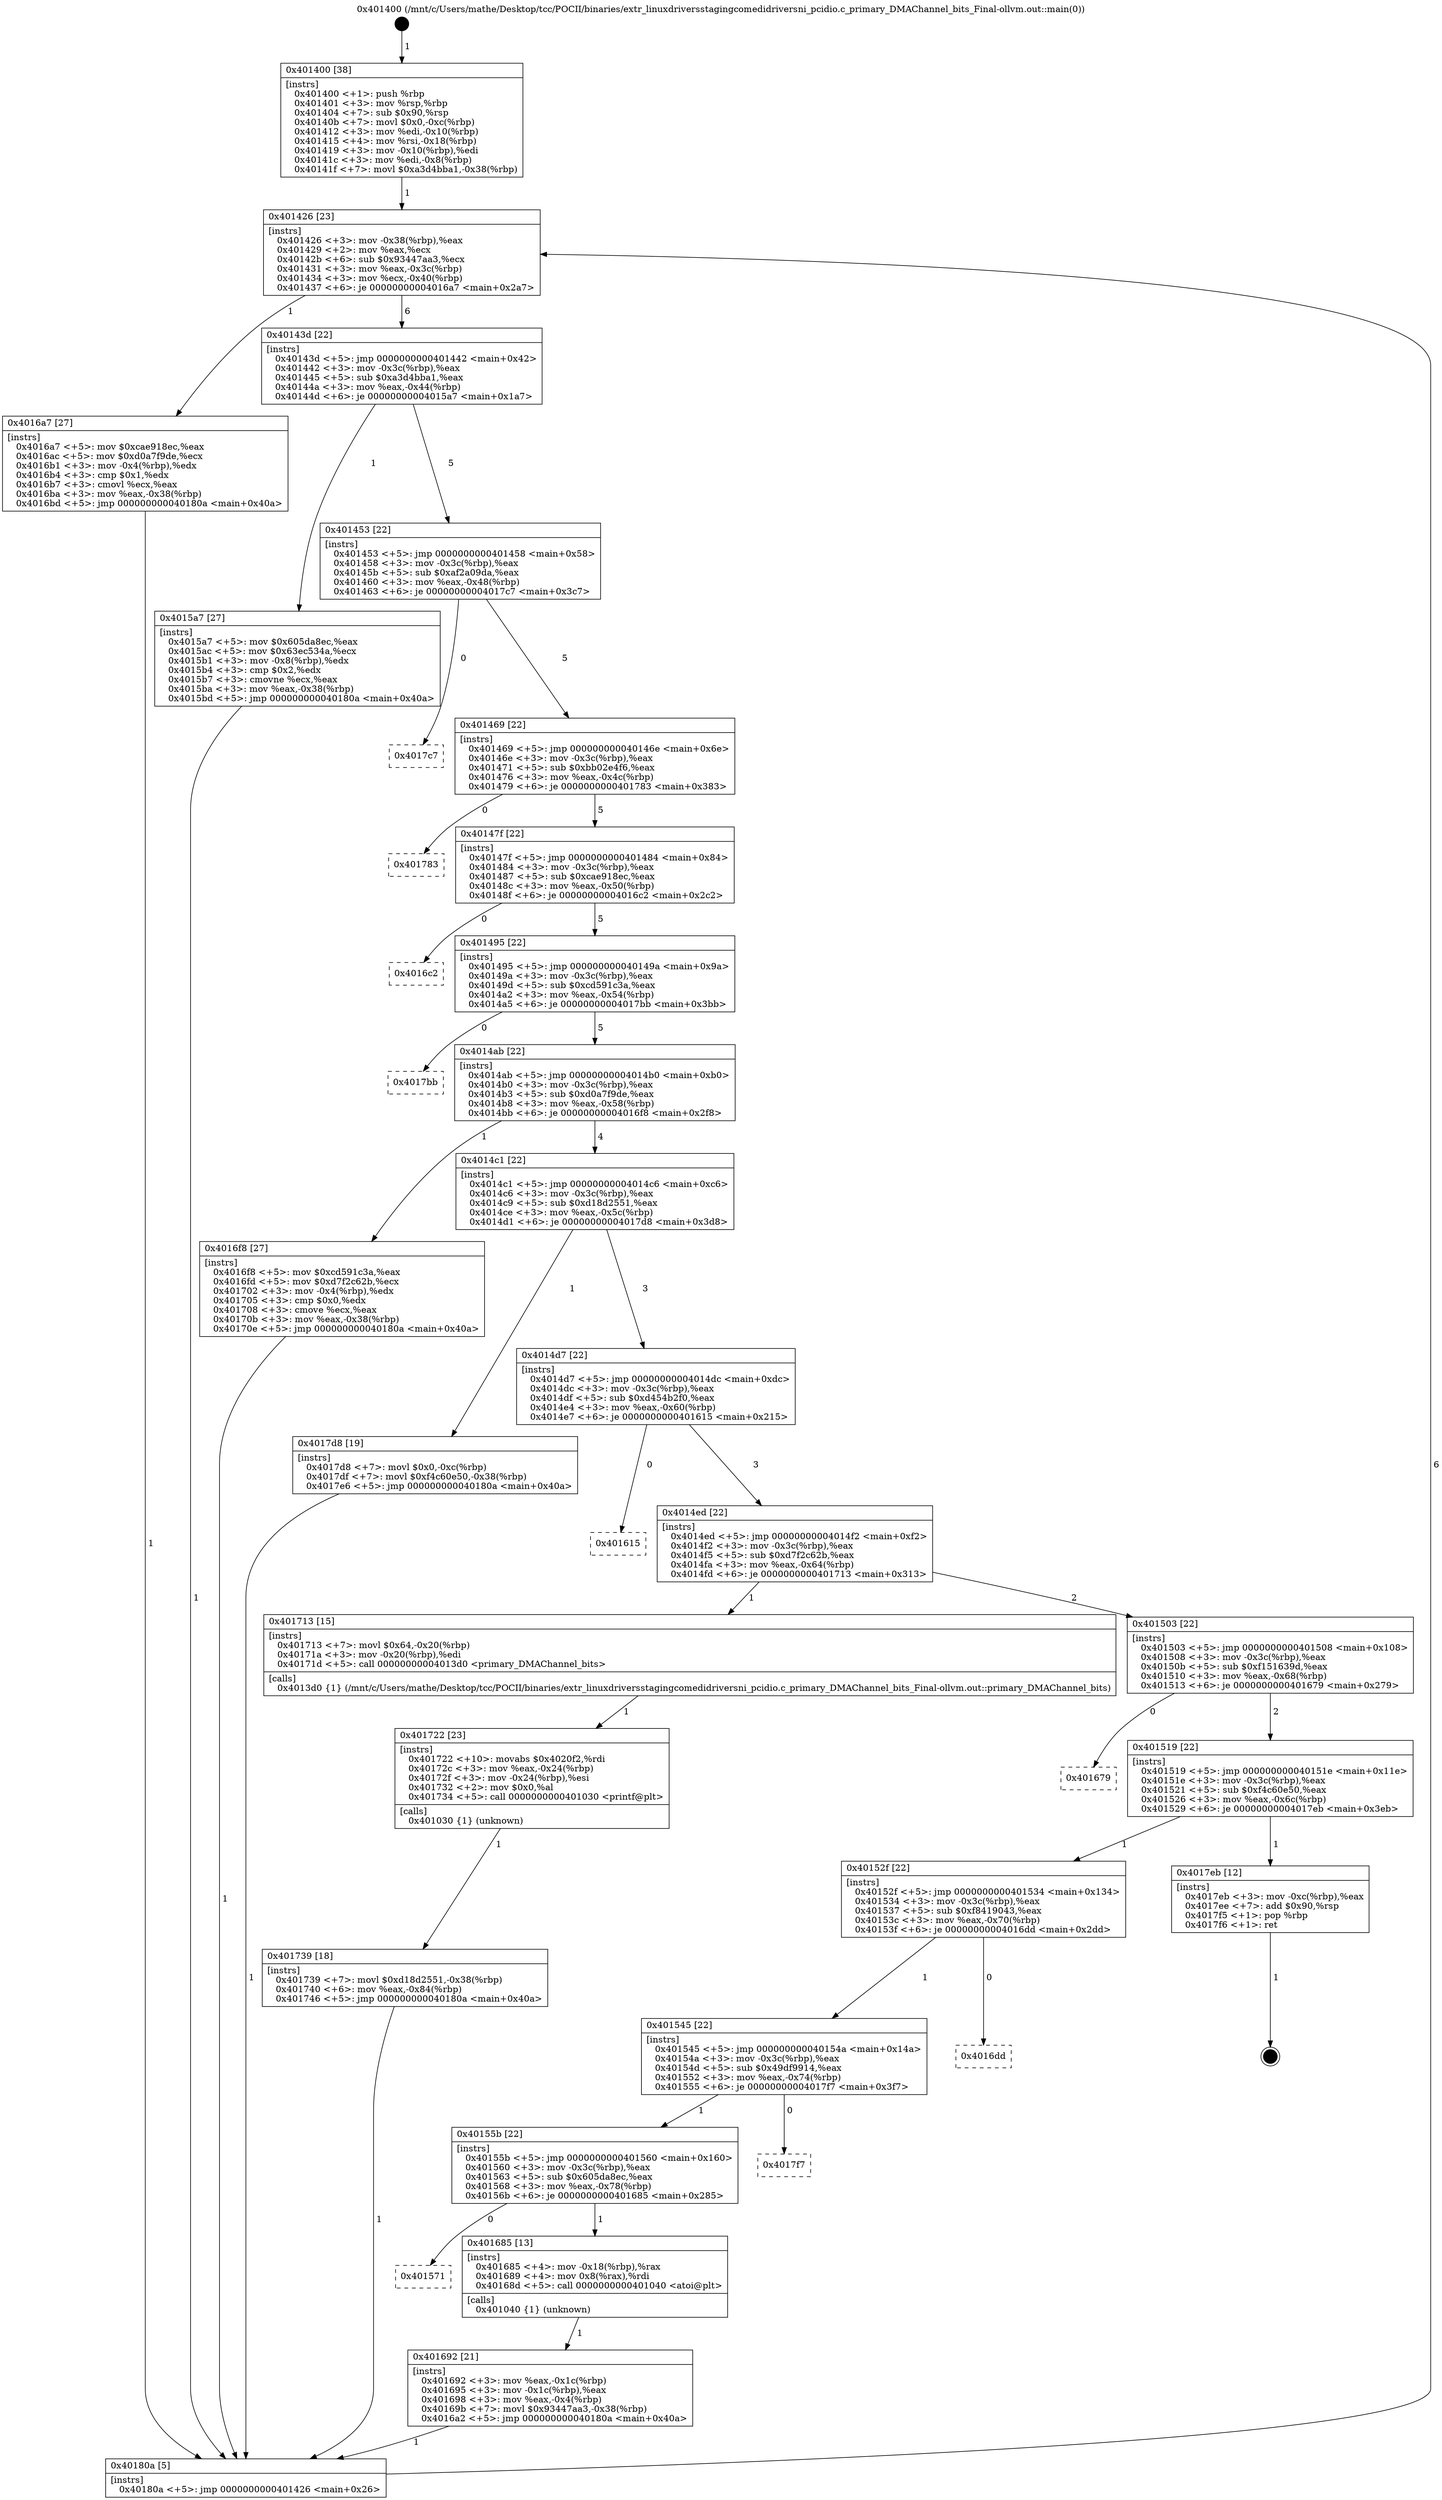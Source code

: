 digraph "0x401400" {
  label = "0x401400 (/mnt/c/Users/mathe/Desktop/tcc/POCII/binaries/extr_linuxdriversstagingcomedidriversni_pcidio.c_primary_DMAChannel_bits_Final-ollvm.out::main(0))"
  labelloc = "t"
  node[shape=record]

  Entry [label="",width=0.3,height=0.3,shape=circle,fillcolor=black,style=filled]
  "0x401426" [label="{
     0x401426 [23]\l
     | [instrs]\l
     &nbsp;&nbsp;0x401426 \<+3\>: mov -0x38(%rbp),%eax\l
     &nbsp;&nbsp;0x401429 \<+2\>: mov %eax,%ecx\l
     &nbsp;&nbsp;0x40142b \<+6\>: sub $0x93447aa3,%ecx\l
     &nbsp;&nbsp;0x401431 \<+3\>: mov %eax,-0x3c(%rbp)\l
     &nbsp;&nbsp;0x401434 \<+3\>: mov %ecx,-0x40(%rbp)\l
     &nbsp;&nbsp;0x401437 \<+6\>: je 00000000004016a7 \<main+0x2a7\>\l
  }"]
  "0x4016a7" [label="{
     0x4016a7 [27]\l
     | [instrs]\l
     &nbsp;&nbsp;0x4016a7 \<+5\>: mov $0xcae918ec,%eax\l
     &nbsp;&nbsp;0x4016ac \<+5\>: mov $0xd0a7f9de,%ecx\l
     &nbsp;&nbsp;0x4016b1 \<+3\>: mov -0x4(%rbp),%edx\l
     &nbsp;&nbsp;0x4016b4 \<+3\>: cmp $0x1,%edx\l
     &nbsp;&nbsp;0x4016b7 \<+3\>: cmovl %ecx,%eax\l
     &nbsp;&nbsp;0x4016ba \<+3\>: mov %eax,-0x38(%rbp)\l
     &nbsp;&nbsp;0x4016bd \<+5\>: jmp 000000000040180a \<main+0x40a\>\l
  }"]
  "0x40143d" [label="{
     0x40143d [22]\l
     | [instrs]\l
     &nbsp;&nbsp;0x40143d \<+5\>: jmp 0000000000401442 \<main+0x42\>\l
     &nbsp;&nbsp;0x401442 \<+3\>: mov -0x3c(%rbp),%eax\l
     &nbsp;&nbsp;0x401445 \<+5\>: sub $0xa3d4bba1,%eax\l
     &nbsp;&nbsp;0x40144a \<+3\>: mov %eax,-0x44(%rbp)\l
     &nbsp;&nbsp;0x40144d \<+6\>: je 00000000004015a7 \<main+0x1a7\>\l
  }"]
  Exit [label="",width=0.3,height=0.3,shape=circle,fillcolor=black,style=filled,peripheries=2]
  "0x4015a7" [label="{
     0x4015a7 [27]\l
     | [instrs]\l
     &nbsp;&nbsp;0x4015a7 \<+5\>: mov $0x605da8ec,%eax\l
     &nbsp;&nbsp;0x4015ac \<+5\>: mov $0x63ec534a,%ecx\l
     &nbsp;&nbsp;0x4015b1 \<+3\>: mov -0x8(%rbp),%edx\l
     &nbsp;&nbsp;0x4015b4 \<+3\>: cmp $0x2,%edx\l
     &nbsp;&nbsp;0x4015b7 \<+3\>: cmovne %ecx,%eax\l
     &nbsp;&nbsp;0x4015ba \<+3\>: mov %eax,-0x38(%rbp)\l
     &nbsp;&nbsp;0x4015bd \<+5\>: jmp 000000000040180a \<main+0x40a\>\l
  }"]
  "0x401453" [label="{
     0x401453 [22]\l
     | [instrs]\l
     &nbsp;&nbsp;0x401453 \<+5\>: jmp 0000000000401458 \<main+0x58\>\l
     &nbsp;&nbsp;0x401458 \<+3\>: mov -0x3c(%rbp),%eax\l
     &nbsp;&nbsp;0x40145b \<+5\>: sub $0xaf2a09da,%eax\l
     &nbsp;&nbsp;0x401460 \<+3\>: mov %eax,-0x48(%rbp)\l
     &nbsp;&nbsp;0x401463 \<+6\>: je 00000000004017c7 \<main+0x3c7\>\l
  }"]
  "0x40180a" [label="{
     0x40180a [5]\l
     | [instrs]\l
     &nbsp;&nbsp;0x40180a \<+5\>: jmp 0000000000401426 \<main+0x26\>\l
  }"]
  "0x401400" [label="{
     0x401400 [38]\l
     | [instrs]\l
     &nbsp;&nbsp;0x401400 \<+1\>: push %rbp\l
     &nbsp;&nbsp;0x401401 \<+3\>: mov %rsp,%rbp\l
     &nbsp;&nbsp;0x401404 \<+7\>: sub $0x90,%rsp\l
     &nbsp;&nbsp;0x40140b \<+7\>: movl $0x0,-0xc(%rbp)\l
     &nbsp;&nbsp;0x401412 \<+3\>: mov %edi,-0x10(%rbp)\l
     &nbsp;&nbsp;0x401415 \<+4\>: mov %rsi,-0x18(%rbp)\l
     &nbsp;&nbsp;0x401419 \<+3\>: mov -0x10(%rbp),%edi\l
     &nbsp;&nbsp;0x40141c \<+3\>: mov %edi,-0x8(%rbp)\l
     &nbsp;&nbsp;0x40141f \<+7\>: movl $0xa3d4bba1,-0x38(%rbp)\l
  }"]
  "0x401739" [label="{
     0x401739 [18]\l
     | [instrs]\l
     &nbsp;&nbsp;0x401739 \<+7\>: movl $0xd18d2551,-0x38(%rbp)\l
     &nbsp;&nbsp;0x401740 \<+6\>: mov %eax,-0x84(%rbp)\l
     &nbsp;&nbsp;0x401746 \<+5\>: jmp 000000000040180a \<main+0x40a\>\l
  }"]
  "0x4017c7" [label="{
     0x4017c7\l
  }", style=dashed]
  "0x401469" [label="{
     0x401469 [22]\l
     | [instrs]\l
     &nbsp;&nbsp;0x401469 \<+5\>: jmp 000000000040146e \<main+0x6e\>\l
     &nbsp;&nbsp;0x40146e \<+3\>: mov -0x3c(%rbp),%eax\l
     &nbsp;&nbsp;0x401471 \<+5\>: sub $0xbb02e4f6,%eax\l
     &nbsp;&nbsp;0x401476 \<+3\>: mov %eax,-0x4c(%rbp)\l
     &nbsp;&nbsp;0x401479 \<+6\>: je 0000000000401783 \<main+0x383\>\l
  }"]
  "0x401722" [label="{
     0x401722 [23]\l
     | [instrs]\l
     &nbsp;&nbsp;0x401722 \<+10\>: movabs $0x4020f2,%rdi\l
     &nbsp;&nbsp;0x40172c \<+3\>: mov %eax,-0x24(%rbp)\l
     &nbsp;&nbsp;0x40172f \<+3\>: mov -0x24(%rbp),%esi\l
     &nbsp;&nbsp;0x401732 \<+2\>: mov $0x0,%al\l
     &nbsp;&nbsp;0x401734 \<+5\>: call 0000000000401030 \<printf@plt\>\l
     | [calls]\l
     &nbsp;&nbsp;0x401030 \{1\} (unknown)\l
  }"]
  "0x401783" [label="{
     0x401783\l
  }", style=dashed]
  "0x40147f" [label="{
     0x40147f [22]\l
     | [instrs]\l
     &nbsp;&nbsp;0x40147f \<+5\>: jmp 0000000000401484 \<main+0x84\>\l
     &nbsp;&nbsp;0x401484 \<+3\>: mov -0x3c(%rbp),%eax\l
     &nbsp;&nbsp;0x401487 \<+5\>: sub $0xcae918ec,%eax\l
     &nbsp;&nbsp;0x40148c \<+3\>: mov %eax,-0x50(%rbp)\l
     &nbsp;&nbsp;0x40148f \<+6\>: je 00000000004016c2 \<main+0x2c2\>\l
  }"]
  "0x401692" [label="{
     0x401692 [21]\l
     | [instrs]\l
     &nbsp;&nbsp;0x401692 \<+3\>: mov %eax,-0x1c(%rbp)\l
     &nbsp;&nbsp;0x401695 \<+3\>: mov -0x1c(%rbp),%eax\l
     &nbsp;&nbsp;0x401698 \<+3\>: mov %eax,-0x4(%rbp)\l
     &nbsp;&nbsp;0x40169b \<+7\>: movl $0x93447aa3,-0x38(%rbp)\l
     &nbsp;&nbsp;0x4016a2 \<+5\>: jmp 000000000040180a \<main+0x40a\>\l
  }"]
  "0x4016c2" [label="{
     0x4016c2\l
  }", style=dashed]
  "0x401495" [label="{
     0x401495 [22]\l
     | [instrs]\l
     &nbsp;&nbsp;0x401495 \<+5\>: jmp 000000000040149a \<main+0x9a\>\l
     &nbsp;&nbsp;0x40149a \<+3\>: mov -0x3c(%rbp),%eax\l
     &nbsp;&nbsp;0x40149d \<+5\>: sub $0xcd591c3a,%eax\l
     &nbsp;&nbsp;0x4014a2 \<+3\>: mov %eax,-0x54(%rbp)\l
     &nbsp;&nbsp;0x4014a5 \<+6\>: je 00000000004017bb \<main+0x3bb\>\l
  }"]
  "0x401571" [label="{
     0x401571\l
  }", style=dashed]
  "0x4017bb" [label="{
     0x4017bb\l
  }", style=dashed]
  "0x4014ab" [label="{
     0x4014ab [22]\l
     | [instrs]\l
     &nbsp;&nbsp;0x4014ab \<+5\>: jmp 00000000004014b0 \<main+0xb0\>\l
     &nbsp;&nbsp;0x4014b0 \<+3\>: mov -0x3c(%rbp),%eax\l
     &nbsp;&nbsp;0x4014b3 \<+5\>: sub $0xd0a7f9de,%eax\l
     &nbsp;&nbsp;0x4014b8 \<+3\>: mov %eax,-0x58(%rbp)\l
     &nbsp;&nbsp;0x4014bb \<+6\>: je 00000000004016f8 \<main+0x2f8\>\l
  }"]
  "0x401685" [label="{
     0x401685 [13]\l
     | [instrs]\l
     &nbsp;&nbsp;0x401685 \<+4\>: mov -0x18(%rbp),%rax\l
     &nbsp;&nbsp;0x401689 \<+4\>: mov 0x8(%rax),%rdi\l
     &nbsp;&nbsp;0x40168d \<+5\>: call 0000000000401040 \<atoi@plt\>\l
     | [calls]\l
     &nbsp;&nbsp;0x401040 \{1\} (unknown)\l
  }"]
  "0x4016f8" [label="{
     0x4016f8 [27]\l
     | [instrs]\l
     &nbsp;&nbsp;0x4016f8 \<+5\>: mov $0xcd591c3a,%eax\l
     &nbsp;&nbsp;0x4016fd \<+5\>: mov $0xd7f2c62b,%ecx\l
     &nbsp;&nbsp;0x401702 \<+3\>: mov -0x4(%rbp),%edx\l
     &nbsp;&nbsp;0x401705 \<+3\>: cmp $0x0,%edx\l
     &nbsp;&nbsp;0x401708 \<+3\>: cmove %ecx,%eax\l
     &nbsp;&nbsp;0x40170b \<+3\>: mov %eax,-0x38(%rbp)\l
     &nbsp;&nbsp;0x40170e \<+5\>: jmp 000000000040180a \<main+0x40a\>\l
  }"]
  "0x4014c1" [label="{
     0x4014c1 [22]\l
     | [instrs]\l
     &nbsp;&nbsp;0x4014c1 \<+5\>: jmp 00000000004014c6 \<main+0xc6\>\l
     &nbsp;&nbsp;0x4014c6 \<+3\>: mov -0x3c(%rbp),%eax\l
     &nbsp;&nbsp;0x4014c9 \<+5\>: sub $0xd18d2551,%eax\l
     &nbsp;&nbsp;0x4014ce \<+3\>: mov %eax,-0x5c(%rbp)\l
     &nbsp;&nbsp;0x4014d1 \<+6\>: je 00000000004017d8 \<main+0x3d8\>\l
  }"]
  "0x40155b" [label="{
     0x40155b [22]\l
     | [instrs]\l
     &nbsp;&nbsp;0x40155b \<+5\>: jmp 0000000000401560 \<main+0x160\>\l
     &nbsp;&nbsp;0x401560 \<+3\>: mov -0x3c(%rbp),%eax\l
     &nbsp;&nbsp;0x401563 \<+5\>: sub $0x605da8ec,%eax\l
     &nbsp;&nbsp;0x401568 \<+3\>: mov %eax,-0x78(%rbp)\l
     &nbsp;&nbsp;0x40156b \<+6\>: je 0000000000401685 \<main+0x285\>\l
  }"]
  "0x4017d8" [label="{
     0x4017d8 [19]\l
     | [instrs]\l
     &nbsp;&nbsp;0x4017d8 \<+7\>: movl $0x0,-0xc(%rbp)\l
     &nbsp;&nbsp;0x4017df \<+7\>: movl $0xf4c60e50,-0x38(%rbp)\l
     &nbsp;&nbsp;0x4017e6 \<+5\>: jmp 000000000040180a \<main+0x40a\>\l
  }"]
  "0x4014d7" [label="{
     0x4014d7 [22]\l
     | [instrs]\l
     &nbsp;&nbsp;0x4014d7 \<+5\>: jmp 00000000004014dc \<main+0xdc\>\l
     &nbsp;&nbsp;0x4014dc \<+3\>: mov -0x3c(%rbp),%eax\l
     &nbsp;&nbsp;0x4014df \<+5\>: sub $0xd454b2f0,%eax\l
     &nbsp;&nbsp;0x4014e4 \<+3\>: mov %eax,-0x60(%rbp)\l
     &nbsp;&nbsp;0x4014e7 \<+6\>: je 0000000000401615 \<main+0x215\>\l
  }"]
  "0x4017f7" [label="{
     0x4017f7\l
  }", style=dashed]
  "0x401615" [label="{
     0x401615\l
  }", style=dashed]
  "0x4014ed" [label="{
     0x4014ed [22]\l
     | [instrs]\l
     &nbsp;&nbsp;0x4014ed \<+5\>: jmp 00000000004014f2 \<main+0xf2\>\l
     &nbsp;&nbsp;0x4014f2 \<+3\>: mov -0x3c(%rbp),%eax\l
     &nbsp;&nbsp;0x4014f5 \<+5\>: sub $0xd7f2c62b,%eax\l
     &nbsp;&nbsp;0x4014fa \<+3\>: mov %eax,-0x64(%rbp)\l
     &nbsp;&nbsp;0x4014fd \<+6\>: je 0000000000401713 \<main+0x313\>\l
  }"]
  "0x401545" [label="{
     0x401545 [22]\l
     | [instrs]\l
     &nbsp;&nbsp;0x401545 \<+5\>: jmp 000000000040154a \<main+0x14a\>\l
     &nbsp;&nbsp;0x40154a \<+3\>: mov -0x3c(%rbp),%eax\l
     &nbsp;&nbsp;0x40154d \<+5\>: sub $0x49df9914,%eax\l
     &nbsp;&nbsp;0x401552 \<+3\>: mov %eax,-0x74(%rbp)\l
     &nbsp;&nbsp;0x401555 \<+6\>: je 00000000004017f7 \<main+0x3f7\>\l
  }"]
  "0x401713" [label="{
     0x401713 [15]\l
     | [instrs]\l
     &nbsp;&nbsp;0x401713 \<+7\>: movl $0x64,-0x20(%rbp)\l
     &nbsp;&nbsp;0x40171a \<+3\>: mov -0x20(%rbp),%edi\l
     &nbsp;&nbsp;0x40171d \<+5\>: call 00000000004013d0 \<primary_DMAChannel_bits\>\l
     | [calls]\l
     &nbsp;&nbsp;0x4013d0 \{1\} (/mnt/c/Users/mathe/Desktop/tcc/POCII/binaries/extr_linuxdriversstagingcomedidriversni_pcidio.c_primary_DMAChannel_bits_Final-ollvm.out::primary_DMAChannel_bits)\l
  }"]
  "0x401503" [label="{
     0x401503 [22]\l
     | [instrs]\l
     &nbsp;&nbsp;0x401503 \<+5\>: jmp 0000000000401508 \<main+0x108\>\l
     &nbsp;&nbsp;0x401508 \<+3\>: mov -0x3c(%rbp),%eax\l
     &nbsp;&nbsp;0x40150b \<+5\>: sub $0xf151639d,%eax\l
     &nbsp;&nbsp;0x401510 \<+3\>: mov %eax,-0x68(%rbp)\l
     &nbsp;&nbsp;0x401513 \<+6\>: je 0000000000401679 \<main+0x279\>\l
  }"]
  "0x4016dd" [label="{
     0x4016dd\l
  }", style=dashed]
  "0x401679" [label="{
     0x401679\l
  }", style=dashed]
  "0x401519" [label="{
     0x401519 [22]\l
     | [instrs]\l
     &nbsp;&nbsp;0x401519 \<+5\>: jmp 000000000040151e \<main+0x11e\>\l
     &nbsp;&nbsp;0x40151e \<+3\>: mov -0x3c(%rbp),%eax\l
     &nbsp;&nbsp;0x401521 \<+5\>: sub $0xf4c60e50,%eax\l
     &nbsp;&nbsp;0x401526 \<+3\>: mov %eax,-0x6c(%rbp)\l
     &nbsp;&nbsp;0x401529 \<+6\>: je 00000000004017eb \<main+0x3eb\>\l
  }"]
  "0x40152f" [label="{
     0x40152f [22]\l
     | [instrs]\l
     &nbsp;&nbsp;0x40152f \<+5\>: jmp 0000000000401534 \<main+0x134\>\l
     &nbsp;&nbsp;0x401534 \<+3\>: mov -0x3c(%rbp),%eax\l
     &nbsp;&nbsp;0x401537 \<+5\>: sub $0xf8419043,%eax\l
     &nbsp;&nbsp;0x40153c \<+3\>: mov %eax,-0x70(%rbp)\l
     &nbsp;&nbsp;0x40153f \<+6\>: je 00000000004016dd \<main+0x2dd\>\l
  }"]
  "0x4017eb" [label="{
     0x4017eb [12]\l
     | [instrs]\l
     &nbsp;&nbsp;0x4017eb \<+3\>: mov -0xc(%rbp),%eax\l
     &nbsp;&nbsp;0x4017ee \<+7\>: add $0x90,%rsp\l
     &nbsp;&nbsp;0x4017f5 \<+1\>: pop %rbp\l
     &nbsp;&nbsp;0x4017f6 \<+1\>: ret\l
  }"]
  Entry -> "0x401400" [label=" 1"]
  "0x401426" -> "0x4016a7" [label=" 1"]
  "0x401426" -> "0x40143d" [label=" 6"]
  "0x4017eb" -> Exit [label=" 1"]
  "0x40143d" -> "0x4015a7" [label=" 1"]
  "0x40143d" -> "0x401453" [label=" 5"]
  "0x4015a7" -> "0x40180a" [label=" 1"]
  "0x401400" -> "0x401426" [label=" 1"]
  "0x40180a" -> "0x401426" [label=" 6"]
  "0x4017d8" -> "0x40180a" [label=" 1"]
  "0x401453" -> "0x4017c7" [label=" 0"]
  "0x401453" -> "0x401469" [label=" 5"]
  "0x401739" -> "0x40180a" [label=" 1"]
  "0x401469" -> "0x401783" [label=" 0"]
  "0x401469" -> "0x40147f" [label=" 5"]
  "0x401722" -> "0x401739" [label=" 1"]
  "0x40147f" -> "0x4016c2" [label=" 0"]
  "0x40147f" -> "0x401495" [label=" 5"]
  "0x401713" -> "0x401722" [label=" 1"]
  "0x401495" -> "0x4017bb" [label=" 0"]
  "0x401495" -> "0x4014ab" [label=" 5"]
  "0x4016f8" -> "0x40180a" [label=" 1"]
  "0x4014ab" -> "0x4016f8" [label=" 1"]
  "0x4014ab" -> "0x4014c1" [label=" 4"]
  "0x4016a7" -> "0x40180a" [label=" 1"]
  "0x4014c1" -> "0x4017d8" [label=" 1"]
  "0x4014c1" -> "0x4014d7" [label=" 3"]
  "0x401685" -> "0x401692" [label=" 1"]
  "0x4014d7" -> "0x401615" [label=" 0"]
  "0x4014d7" -> "0x4014ed" [label=" 3"]
  "0x40155b" -> "0x401571" [label=" 0"]
  "0x4014ed" -> "0x401713" [label=" 1"]
  "0x4014ed" -> "0x401503" [label=" 2"]
  "0x401692" -> "0x40180a" [label=" 1"]
  "0x401503" -> "0x401679" [label=" 0"]
  "0x401503" -> "0x401519" [label=" 2"]
  "0x401545" -> "0x40155b" [label=" 1"]
  "0x401519" -> "0x4017eb" [label=" 1"]
  "0x401519" -> "0x40152f" [label=" 1"]
  "0x401545" -> "0x4017f7" [label=" 0"]
  "0x40152f" -> "0x4016dd" [label=" 0"]
  "0x40152f" -> "0x401545" [label=" 1"]
  "0x40155b" -> "0x401685" [label=" 1"]
}
